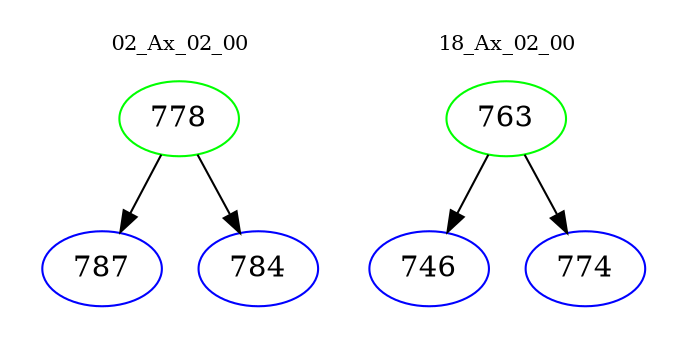 digraph{
subgraph cluster_0 {
color = white
label = "02_Ax_02_00";
fontsize=10;
T0_778 [label="778", color="green"]
T0_778 -> T0_787 [color="black"]
T0_787 [label="787", color="blue"]
T0_778 -> T0_784 [color="black"]
T0_784 [label="784", color="blue"]
}
subgraph cluster_1 {
color = white
label = "18_Ax_02_00";
fontsize=10;
T1_763 [label="763", color="green"]
T1_763 -> T1_746 [color="black"]
T1_746 [label="746", color="blue"]
T1_763 -> T1_774 [color="black"]
T1_774 [label="774", color="blue"]
}
}
